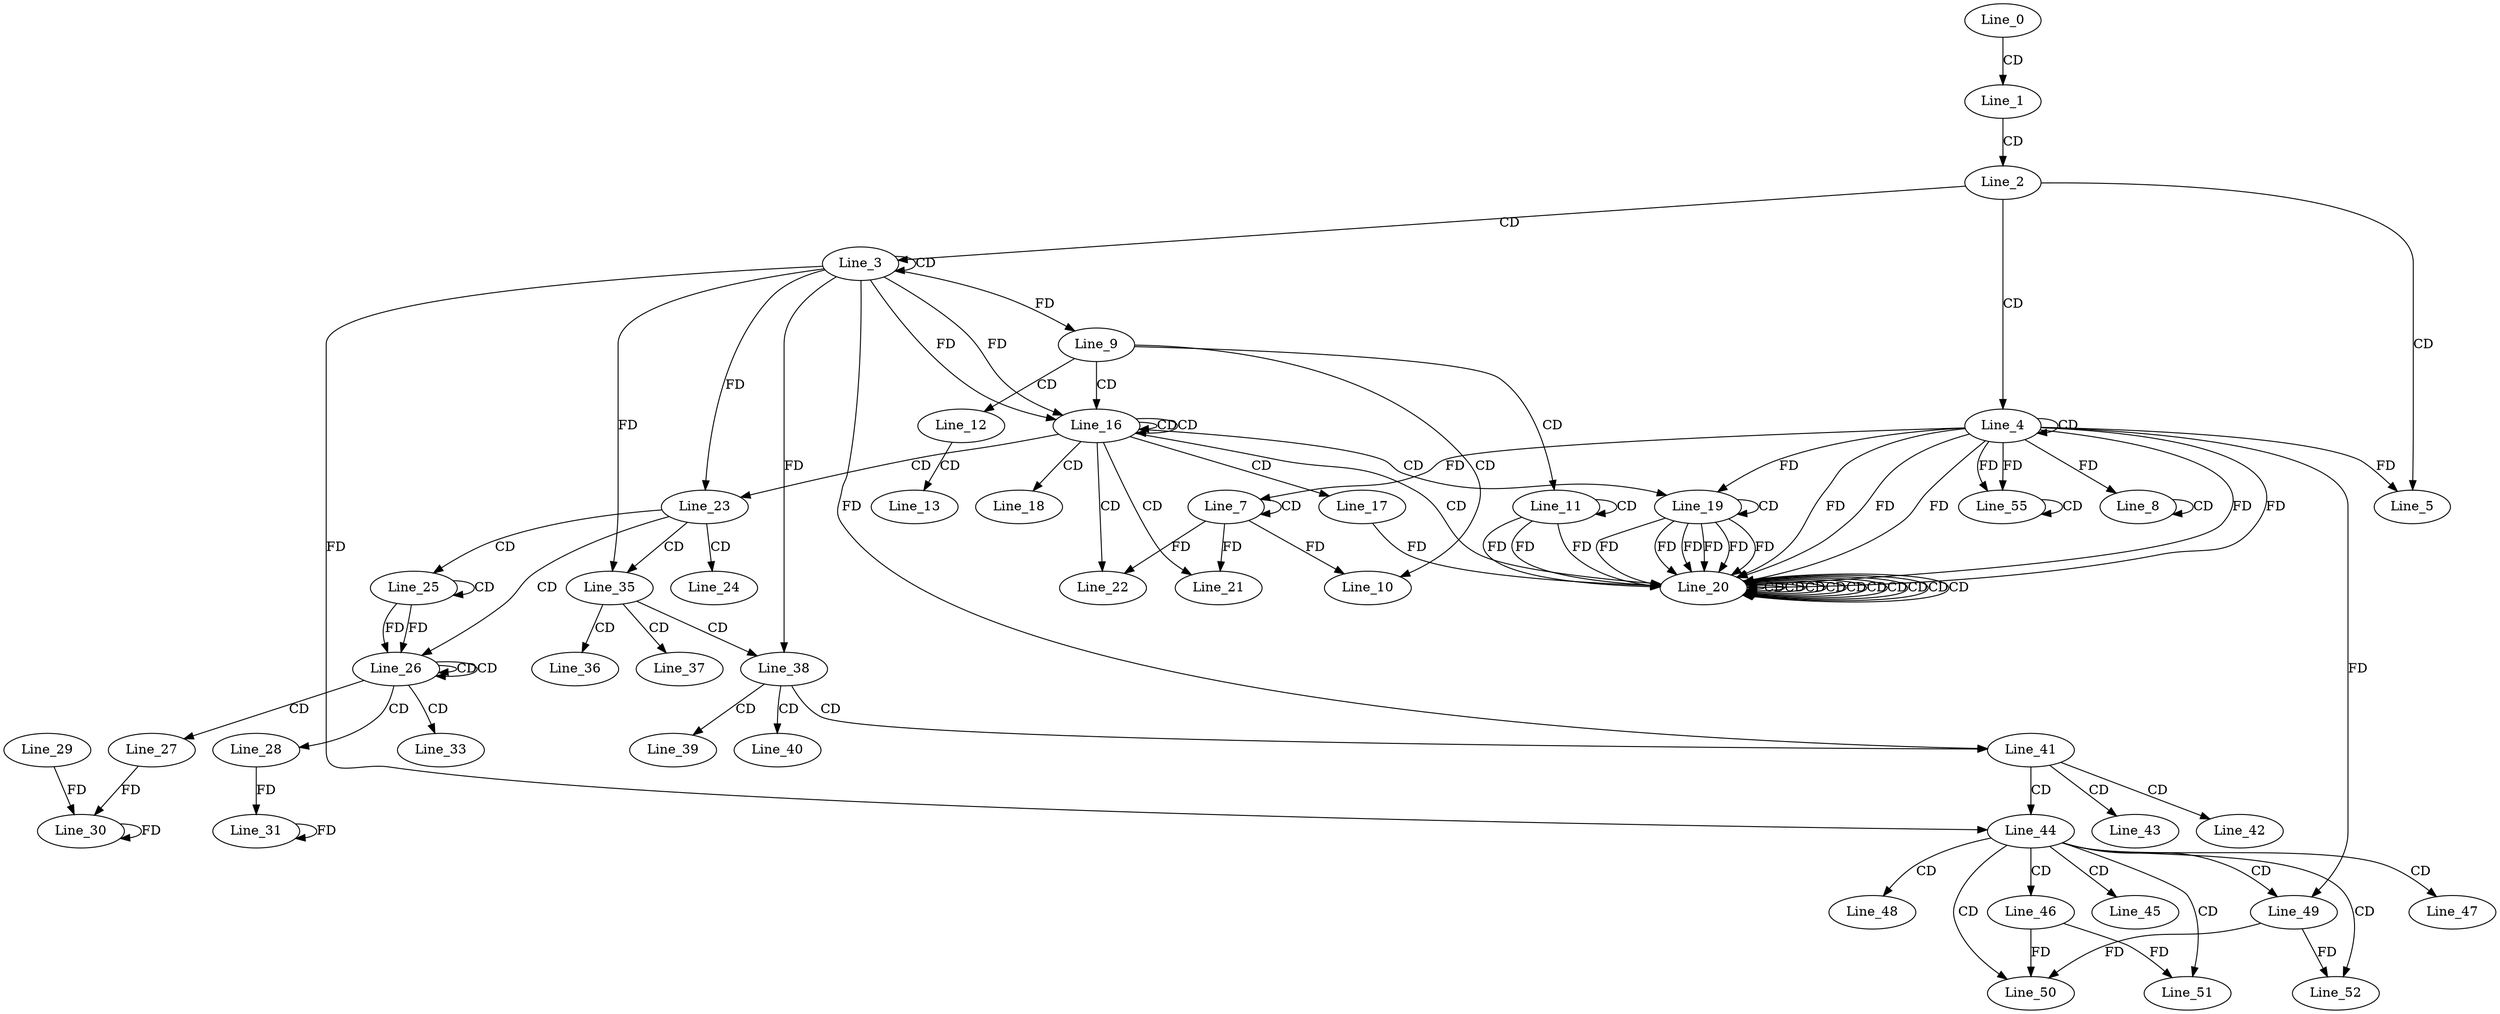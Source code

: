 digraph G {
  Line_0;
  Line_1;
  Line_2;
  Line_3;
  Line_3;
  Line_4;
  Line_4;
  Line_5;
  Line_5;
  Line_7;
  Line_7;
  Line_8;
  Line_8;
  Line_9;
  Line_10;
  Line_11;
  Line_11;
  Line_12;
  Line_13;
  Line_16;
  Line_16;
  Line_16;
  Line_17;
  Line_18;
  Line_19;
  Line_19;
  Line_20;
  Line_20;
  Line_20;
  Line_20;
  Line_20;
  Line_20;
  Line_20;
  Line_20;
  Line_20;
  Line_20;
  Line_20;
  Line_20;
  Line_20;
  Line_20;
  Line_20;
  Line_21;
  Line_22;
  Line_23;
  Line_24;
  Line_25;
  Line_25;
  Line_26;
  Line_26;
  Line_26;
  Line_27;
  Line_28;
  Line_30;
  Line_29;
  Line_31;
  Line_33;
  Line_35;
  Line_36;
  Line_37;
  Line_38;
  Line_39;
  Line_40;
  Line_41;
  Line_42;
  Line_43;
  Line_44;
  Line_45;
  Line_46;
  Line_47;
  Line_48;
  Line_49;
  Line_49;
  Line_50;
  Line_51;
  Line_52;
  Line_55;
  Line_55;
  Line_55;
  Line_0 -> Line_1 [ label="CD" ];
  Line_1 -> Line_2 [ label="CD" ];
  Line_2 -> Line_3 [ label="CD" ];
  Line_3 -> Line_3 [ label="CD" ];
  Line_2 -> Line_4 [ label="CD" ];
  Line_4 -> Line_4 [ label="CD" ];
  Line_2 -> Line_5 [ label="CD" ];
  Line_4 -> Line_5 [ label="FD" ];
  Line_7 -> Line_7 [ label="CD" ];
  Line_4 -> Line_7 [ label="FD" ];
  Line_8 -> Line_8 [ label="CD" ];
  Line_4 -> Line_8 [ label="FD" ];
  Line_3 -> Line_9 [ label="FD" ];
  Line_9 -> Line_10 [ label="CD" ];
  Line_7 -> Line_10 [ label="FD" ];
  Line_9 -> Line_11 [ label="CD" ];
  Line_11 -> Line_11 [ label="CD" ];
  Line_9 -> Line_12 [ label="CD" ];
  Line_12 -> Line_13 [ label="CD" ];
  Line_9 -> Line_16 [ label="CD" ];
  Line_3 -> Line_16 [ label="FD" ];
  Line_16 -> Line_16 [ label="CD" ];
  Line_16 -> Line_16 [ label="CD" ];
  Line_3 -> Line_16 [ label="FD" ];
  Line_16 -> Line_17 [ label="CD" ];
  Line_16 -> Line_18 [ label="CD" ];
  Line_16 -> Line_19 [ label="CD" ];
  Line_19 -> Line_19 [ label="CD" ];
  Line_4 -> Line_19 [ label="FD" ];
  Line_16 -> Line_20 [ label="CD" ];
  Line_19 -> Line_20 [ label="FD" ];
  Line_11 -> Line_20 [ label="FD" ];
  Line_20 -> Line_20 [ label="CD" ];
  Line_4 -> Line_20 [ label="FD" ];
  Line_11 -> Line_20 [ label="FD" ];
  Line_20 -> Line_20 [ label="CD" ];
  Line_17 -> Line_20 [ label="FD" ];
  Line_20 -> Line_20 [ label="CD" ];
  Line_4 -> Line_20 [ label="FD" ];
  Line_19 -> Line_20 [ label="FD" ];
  Line_11 -> Line_20 [ label="FD" ];
  Line_20 -> Line_20 [ label="CD" ];
  Line_19 -> Line_20 [ label="FD" ];
  Line_20 -> Line_20 [ label="CD" ];
  Line_19 -> Line_20 [ label="FD" ];
  Line_20 -> Line_20 [ label="CD" ];
  Line_4 -> Line_20 [ label="FD" ];
  Line_20 -> Line_20 [ label="CD" ];
  Line_19 -> Line_20 [ label="FD" ];
  Line_20 -> Line_20 [ label="CD" ];
  Line_19 -> Line_20 [ label="FD" ];
  Line_20 -> Line_20 [ label="CD" ];
  Line_4 -> Line_20 [ label="FD" ];
  Line_20 -> Line_20 [ label="CD" ];
  Line_4 -> Line_20 [ label="FD" ];
  Line_16 -> Line_21 [ label="CD" ];
  Line_7 -> Line_21 [ label="FD" ];
  Line_16 -> Line_22 [ label="CD" ];
  Line_7 -> Line_22 [ label="FD" ];
  Line_16 -> Line_23 [ label="CD" ];
  Line_3 -> Line_23 [ label="FD" ];
  Line_23 -> Line_24 [ label="CD" ];
  Line_23 -> Line_25 [ label="CD" ];
  Line_25 -> Line_25 [ label="CD" ];
  Line_23 -> Line_26 [ label="CD" ];
  Line_25 -> Line_26 [ label="FD" ];
  Line_26 -> Line_26 [ label="CD" ];
  Line_26 -> Line_26 [ label="CD" ];
  Line_25 -> Line_26 [ label="FD" ];
  Line_26 -> Line_27 [ label="CD" ];
  Line_26 -> Line_28 [ label="CD" ];
  Line_27 -> Line_30 [ label="FD" ];
  Line_30 -> Line_30 [ label="FD" ];
  Line_29 -> Line_30 [ label="FD" ];
  Line_28 -> Line_31 [ label="FD" ];
  Line_31 -> Line_31 [ label="FD" ];
  Line_26 -> Line_33 [ label="CD" ];
  Line_23 -> Line_35 [ label="CD" ];
  Line_3 -> Line_35 [ label="FD" ];
  Line_35 -> Line_36 [ label="CD" ];
  Line_35 -> Line_37 [ label="CD" ];
  Line_35 -> Line_38 [ label="CD" ];
  Line_3 -> Line_38 [ label="FD" ];
  Line_38 -> Line_39 [ label="CD" ];
  Line_38 -> Line_40 [ label="CD" ];
  Line_38 -> Line_41 [ label="CD" ];
  Line_3 -> Line_41 [ label="FD" ];
  Line_41 -> Line_42 [ label="CD" ];
  Line_41 -> Line_43 [ label="CD" ];
  Line_41 -> Line_44 [ label="CD" ];
  Line_3 -> Line_44 [ label="FD" ];
  Line_44 -> Line_45 [ label="CD" ];
  Line_44 -> Line_46 [ label="CD" ];
  Line_44 -> Line_47 [ label="CD" ];
  Line_44 -> Line_48 [ label="CD" ];
  Line_44 -> Line_49 [ label="CD" ];
  Line_4 -> Line_49 [ label="FD" ];
  Line_44 -> Line_50 [ label="CD" ];
  Line_46 -> Line_50 [ label="FD" ];
  Line_49 -> Line_50 [ label="FD" ];
  Line_44 -> Line_51 [ label="CD" ];
  Line_46 -> Line_51 [ label="FD" ];
  Line_44 -> Line_52 [ label="CD" ];
  Line_49 -> Line_52 [ label="FD" ];
  Line_4 -> Line_55 [ label="FD" ];
  Line_55 -> Line_55 [ label="CD" ];
  Line_4 -> Line_55 [ label="FD" ];
}
